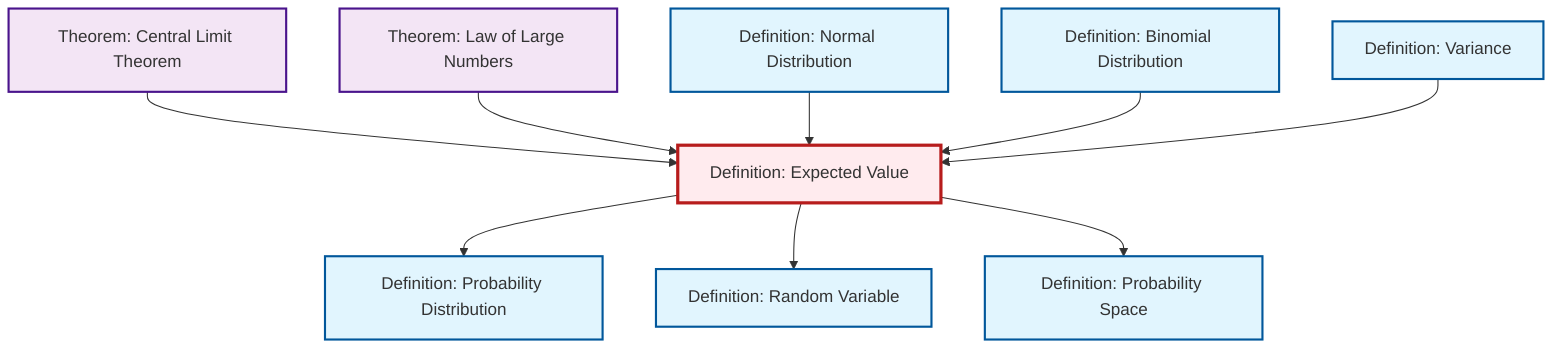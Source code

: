 graph TD
    classDef definition fill:#e1f5fe,stroke:#01579b,stroke-width:2px
    classDef theorem fill:#f3e5f5,stroke:#4a148c,stroke-width:2px
    classDef axiom fill:#fff3e0,stroke:#e65100,stroke-width:2px
    classDef example fill:#e8f5e9,stroke:#1b5e20,stroke-width:2px
    classDef current fill:#ffebee,stroke:#b71c1c,stroke-width:3px
    def-probability-space["Definition: Probability Space"]:::definition
    def-binomial-distribution["Definition: Binomial Distribution"]:::definition
    def-normal-distribution["Definition: Normal Distribution"]:::definition
    def-probability-distribution["Definition: Probability Distribution"]:::definition
    thm-central-limit["Theorem: Central Limit Theorem"]:::theorem
    def-variance["Definition: Variance"]:::definition
    def-random-variable["Definition: Random Variable"]:::definition
    def-expectation["Definition: Expected Value"]:::definition
    thm-law-of-large-numbers["Theorem: Law of Large Numbers"]:::theorem
    thm-central-limit --> def-expectation
    thm-law-of-large-numbers --> def-expectation
    def-expectation --> def-probability-distribution
    def-expectation --> def-random-variable
    def-normal-distribution --> def-expectation
    def-expectation --> def-probability-space
    def-binomial-distribution --> def-expectation
    def-variance --> def-expectation
    class def-expectation current